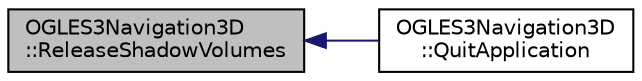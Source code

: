 digraph "OGLES3Navigation3D::ReleaseShadowVolumes"
{
  edge [fontname="Helvetica",fontsize="10",labelfontname="Helvetica",labelfontsize="10"];
  node [fontname="Helvetica",fontsize="10",shape=record];
  rankdir="LR";
  Node1 [label="OGLES3Navigation3D\l::ReleaseShadowVolumes",height=0.2,width=0.4,color="black", fillcolor="grey75", style="filled", fontcolor="black"];
  Node1 -> Node2 [dir="back",color="midnightblue",fontsize="10",style="solid",fontname="Helvetica"];
  Node2 [label="OGLES3Navigation3D\l::QuitApplication",height=0.2,width=0.4,color="black", fillcolor="white", style="filled",URL="$class_o_g_l_e_s3_navigation3_d.html#abea8a44fd81338a1b1949f4bd0d25055"];
}
